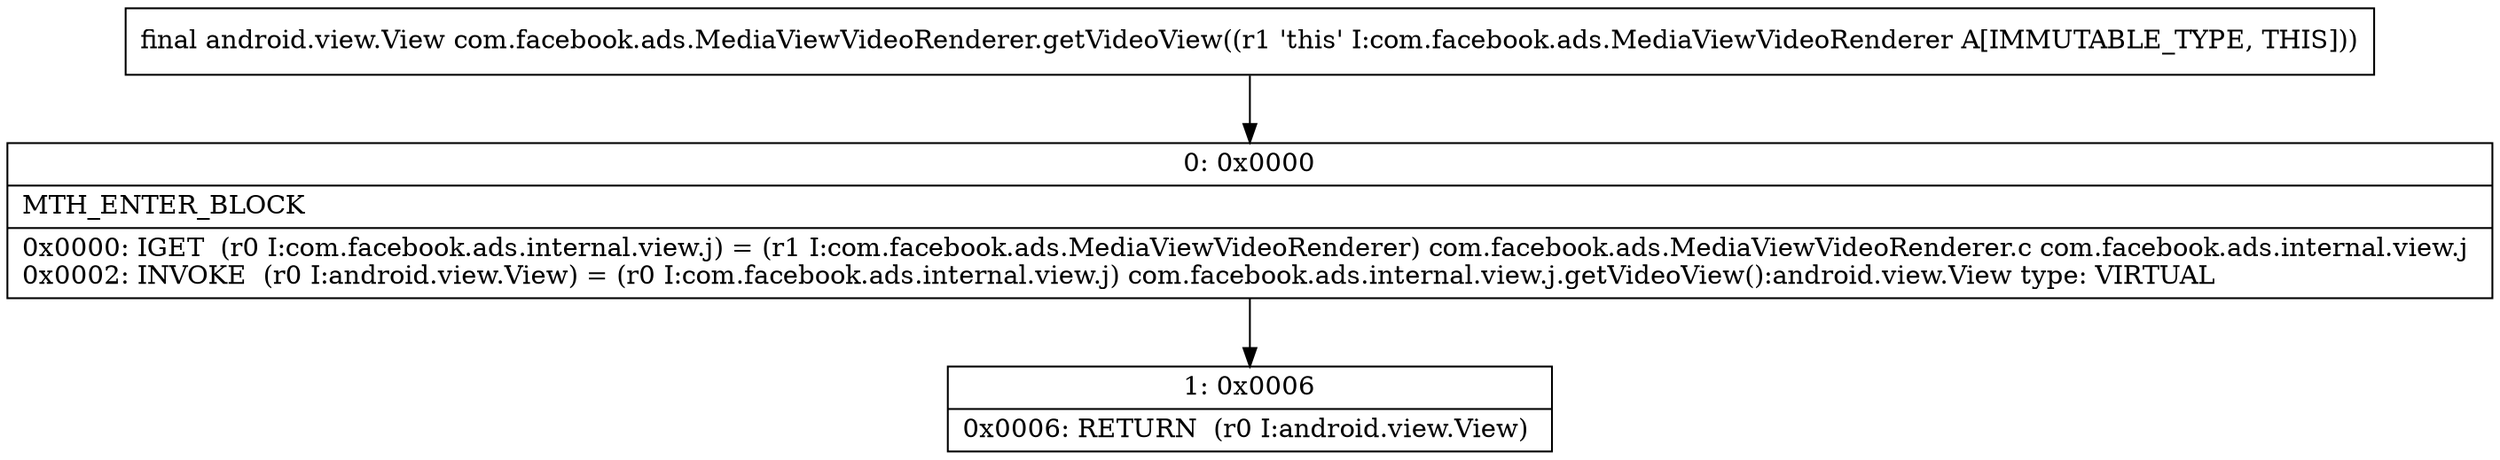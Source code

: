 digraph "CFG forcom.facebook.ads.MediaViewVideoRenderer.getVideoView()Landroid\/view\/View;" {
Node_0 [shape=record,label="{0\:\ 0x0000|MTH_ENTER_BLOCK\l|0x0000: IGET  (r0 I:com.facebook.ads.internal.view.j) = (r1 I:com.facebook.ads.MediaViewVideoRenderer) com.facebook.ads.MediaViewVideoRenderer.c com.facebook.ads.internal.view.j \l0x0002: INVOKE  (r0 I:android.view.View) = (r0 I:com.facebook.ads.internal.view.j) com.facebook.ads.internal.view.j.getVideoView():android.view.View type: VIRTUAL \l}"];
Node_1 [shape=record,label="{1\:\ 0x0006|0x0006: RETURN  (r0 I:android.view.View) \l}"];
MethodNode[shape=record,label="{final android.view.View com.facebook.ads.MediaViewVideoRenderer.getVideoView((r1 'this' I:com.facebook.ads.MediaViewVideoRenderer A[IMMUTABLE_TYPE, THIS])) }"];
MethodNode -> Node_0;
Node_0 -> Node_1;
}

